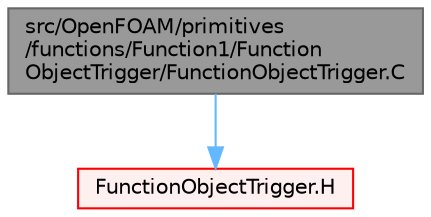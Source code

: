 digraph "src/OpenFOAM/primitives/functions/Function1/FunctionObjectTrigger/FunctionObjectTrigger.C"
{
 // LATEX_PDF_SIZE
  bgcolor="transparent";
  edge [fontname=Helvetica,fontsize=10,labelfontname=Helvetica,labelfontsize=10];
  node [fontname=Helvetica,fontsize=10,shape=box,height=0.2,width=0.4];
  Node1 [id="Node000001",label="src/OpenFOAM/primitives\l/functions/Function1/Function\lObjectTrigger/FunctionObjectTrigger.C",height=0.2,width=0.4,color="gray40", fillcolor="grey60", style="filled", fontcolor="black",tooltip=" "];
  Node1 -> Node2 [id="edge1_Node000001_Node000002",color="steelblue1",style="solid",tooltip=" "];
  Node2 [id="Node000002",label="FunctionObjectTrigger.H",height=0.2,width=0.4,color="red", fillcolor="#FFF0F0", style="filled",URL="$FunctionObjectTrigger_8H.html",tooltip=" "];
}
